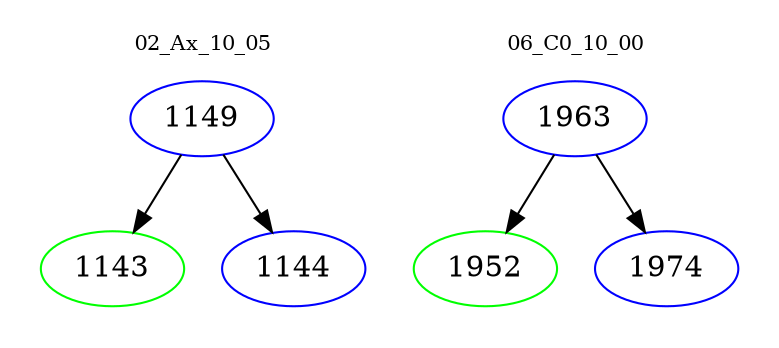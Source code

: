 digraph{
subgraph cluster_0 {
color = white
label = "02_Ax_10_05";
fontsize=10;
T0_1149 [label="1149", color="blue"]
T0_1149 -> T0_1143 [color="black"]
T0_1143 [label="1143", color="green"]
T0_1149 -> T0_1144 [color="black"]
T0_1144 [label="1144", color="blue"]
}
subgraph cluster_1 {
color = white
label = "06_C0_10_00";
fontsize=10;
T1_1963 [label="1963", color="blue"]
T1_1963 -> T1_1952 [color="black"]
T1_1952 [label="1952", color="green"]
T1_1963 -> T1_1974 [color="black"]
T1_1974 [label="1974", color="blue"]
}
}
